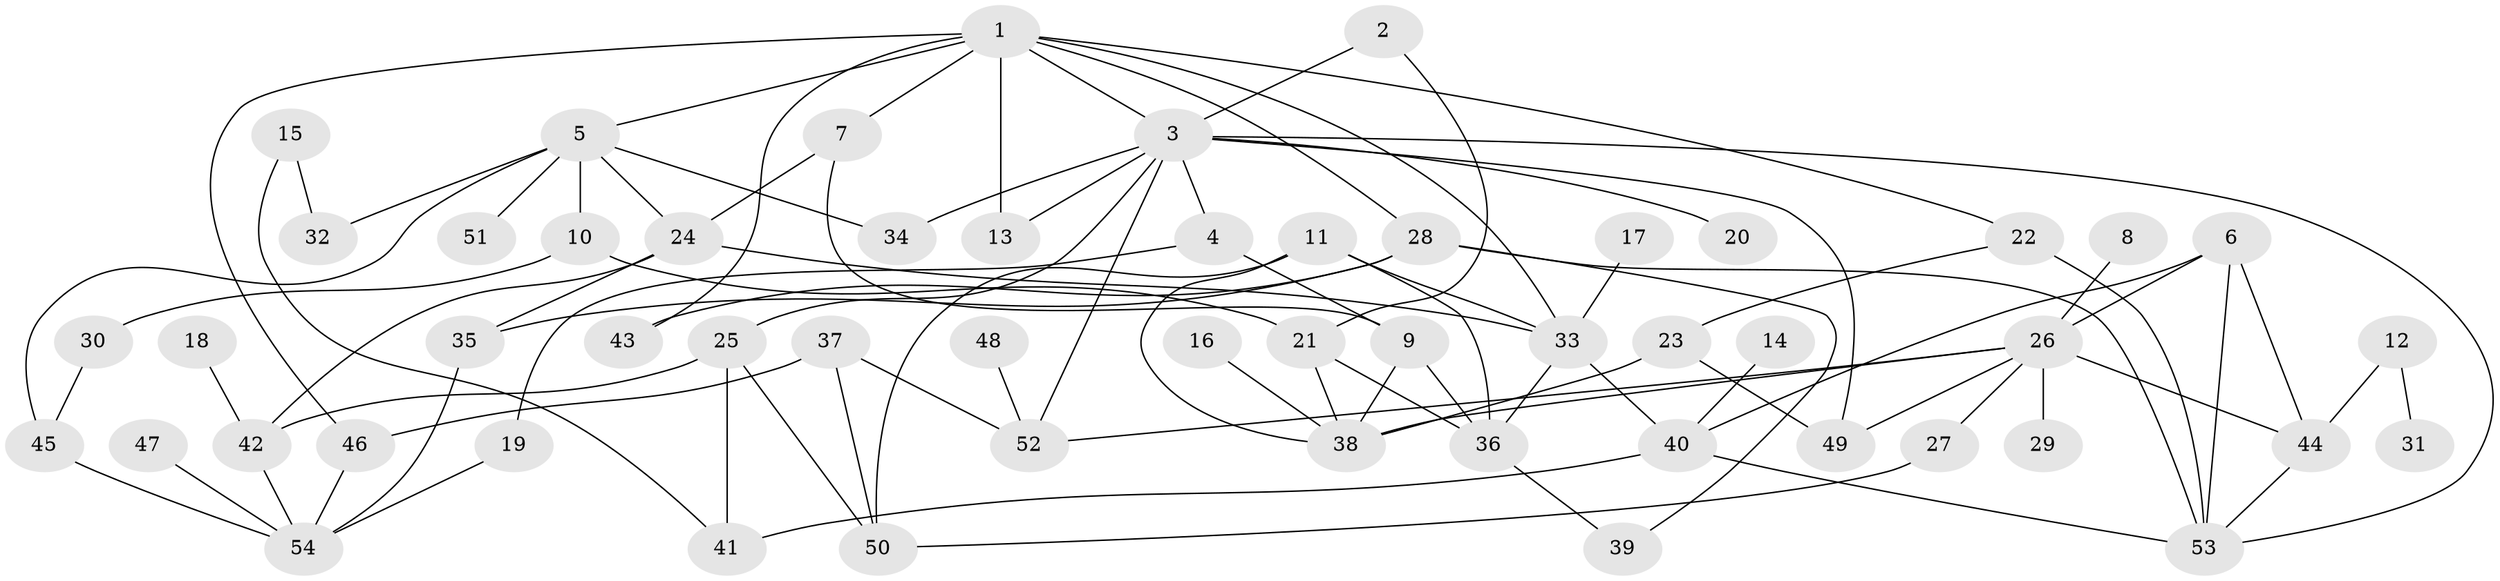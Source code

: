// original degree distribution, {7: 0.018691588785046728, 8: 0.009345794392523364, 4: 0.14018691588785046, 3: 0.2523364485981308, 1: 0.2523364485981308, 5: 0.056074766355140186, 2: 0.2523364485981308, 6: 0.018691588785046728}
// Generated by graph-tools (version 1.1) at 2025/49/03/09/25 03:49:25]
// undirected, 54 vertices, 90 edges
graph export_dot {
graph [start="1"]
  node [color=gray90,style=filled];
  1;
  2;
  3;
  4;
  5;
  6;
  7;
  8;
  9;
  10;
  11;
  12;
  13;
  14;
  15;
  16;
  17;
  18;
  19;
  20;
  21;
  22;
  23;
  24;
  25;
  26;
  27;
  28;
  29;
  30;
  31;
  32;
  33;
  34;
  35;
  36;
  37;
  38;
  39;
  40;
  41;
  42;
  43;
  44;
  45;
  46;
  47;
  48;
  49;
  50;
  51;
  52;
  53;
  54;
  1 -- 3 [weight=1.0];
  1 -- 5 [weight=1.0];
  1 -- 7 [weight=1.0];
  1 -- 13 [weight=1.0];
  1 -- 22 [weight=1.0];
  1 -- 28 [weight=1.0];
  1 -- 33 [weight=1.0];
  1 -- 43 [weight=1.0];
  1 -- 46 [weight=1.0];
  2 -- 3 [weight=1.0];
  2 -- 21 [weight=1.0];
  3 -- 4 [weight=1.0];
  3 -- 13 [weight=1.0];
  3 -- 20 [weight=1.0];
  3 -- 25 [weight=1.0];
  3 -- 34 [weight=1.0];
  3 -- 49 [weight=1.0];
  3 -- 52 [weight=1.0];
  3 -- 53 [weight=1.0];
  4 -- 9 [weight=1.0];
  4 -- 19 [weight=1.0];
  5 -- 10 [weight=1.0];
  5 -- 24 [weight=1.0];
  5 -- 32 [weight=1.0];
  5 -- 34 [weight=1.0];
  5 -- 45 [weight=1.0];
  5 -- 51 [weight=1.0];
  6 -- 26 [weight=1.0];
  6 -- 40 [weight=1.0];
  6 -- 44 [weight=1.0];
  6 -- 53 [weight=1.0];
  7 -- 9 [weight=1.0];
  7 -- 24 [weight=1.0];
  8 -- 26 [weight=1.0];
  9 -- 36 [weight=1.0];
  9 -- 38 [weight=1.0];
  10 -- 21 [weight=1.0];
  10 -- 30 [weight=1.0];
  11 -- 33 [weight=1.0];
  11 -- 36 [weight=1.0];
  11 -- 38 [weight=1.0];
  11 -- 50 [weight=1.0];
  12 -- 31 [weight=1.0];
  12 -- 44 [weight=1.0];
  14 -- 40 [weight=1.0];
  15 -- 32 [weight=1.0];
  15 -- 41 [weight=1.0];
  16 -- 38 [weight=1.0];
  17 -- 33 [weight=1.0];
  18 -- 42 [weight=1.0];
  19 -- 54 [weight=1.0];
  21 -- 36 [weight=1.0];
  21 -- 38 [weight=1.0];
  22 -- 23 [weight=1.0];
  22 -- 53 [weight=1.0];
  23 -- 38 [weight=1.0];
  23 -- 49 [weight=1.0];
  24 -- 33 [weight=1.0];
  24 -- 35 [weight=1.0];
  24 -- 42 [weight=1.0];
  25 -- 41 [weight=1.0];
  25 -- 42 [weight=1.0];
  25 -- 50 [weight=1.0];
  26 -- 27 [weight=1.0];
  26 -- 29 [weight=1.0];
  26 -- 38 [weight=1.0];
  26 -- 44 [weight=1.0];
  26 -- 49 [weight=1.0];
  26 -- 52 [weight=1.0];
  27 -- 50 [weight=1.0];
  28 -- 35 [weight=1.0];
  28 -- 39 [weight=1.0];
  28 -- 43 [weight=1.0];
  28 -- 53 [weight=1.0];
  30 -- 45 [weight=1.0];
  33 -- 36 [weight=1.0];
  33 -- 40 [weight=1.0];
  35 -- 54 [weight=1.0];
  36 -- 39 [weight=1.0];
  37 -- 46 [weight=1.0];
  37 -- 50 [weight=1.0];
  37 -- 52 [weight=1.0];
  40 -- 41 [weight=1.0];
  40 -- 53 [weight=1.0];
  42 -- 54 [weight=1.0];
  44 -- 53 [weight=1.0];
  45 -- 54 [weight=1.0];
  46 -- 54 [weight=1.0];
  47 -- 54 [weight=1.0];
  48 -- 52 [weight=1.0];
}
